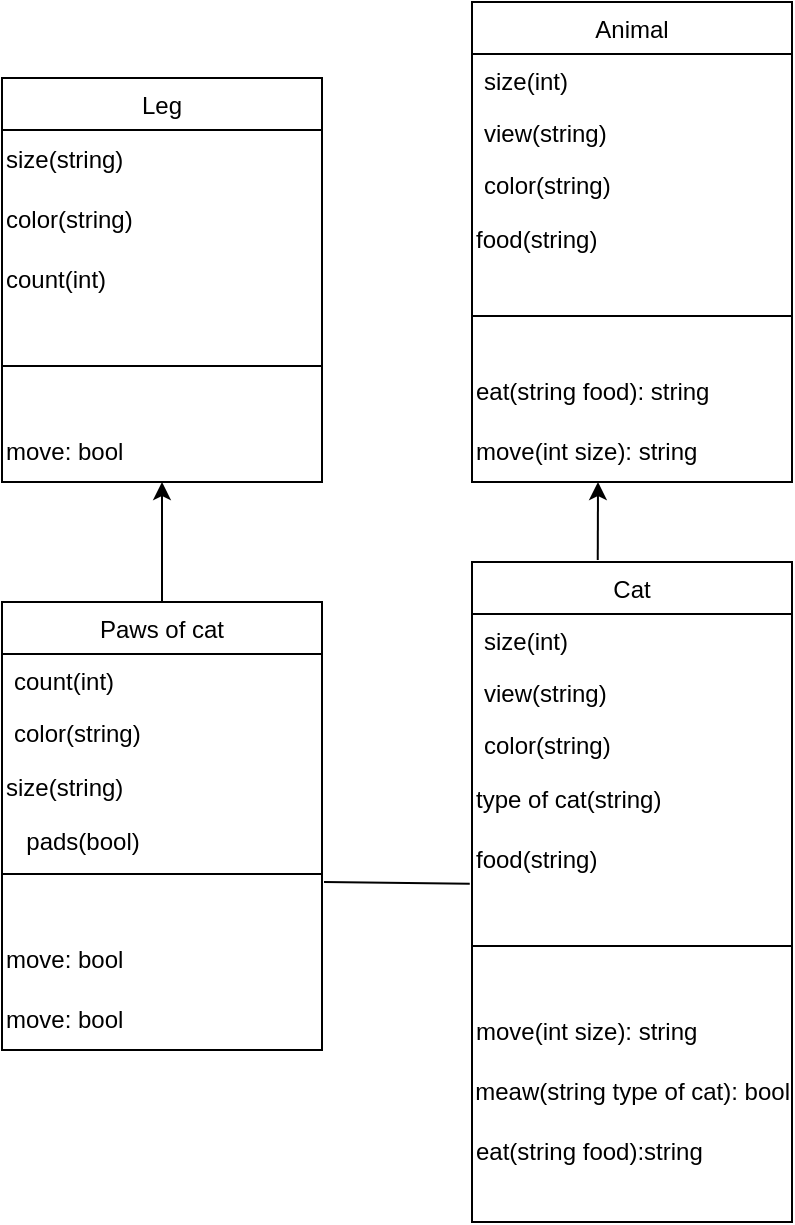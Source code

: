 <mxfile version="20.3.0" type="device"><diagram id="C5RBs43oDa-KdzZeNtuy" name="Page-1"><mxGraphModel dx="1117" dy="611" grid="1" gridSize="10" guides="1" tooltips="1" connect="1" arrows="1" fold="1" page="1" pageScale="1" pageWidth="827" pageHeight="1169" math="0" shadow="0"><root><mxCell id="WIyWlLk6GJQsqaUBKTNV-0"/><mxCell id="WIyWlLk6GJQsqaUBKTNV-1" parent="WIyWlLk6GJQsqaUBKTNV-0"/><mxCell id="zkfFHV4jXpPFQw0GAbJ--17" value="Animal" style="swimlane;fontStyle=0;align=center;verticalAlign=top;childLayout=stackLayout;horizontal=1;startSize=26;horizontalStack=0;resizeParent=1;resizeLast=0;collapsible=1;marginBottom=0;rounded=0;shadow=0;strokeWidth=1;" parent="WIyWlLk6GJQsqaUBKTNV-1" vertex="1"><mxGeometry x="505" y="110" width="160" height="240" as="geometry"><mxRectangle x="550" y="140" width="160" height="26" as="alternateBounds"/></mxGeometry></mxCell><mxCell id="zkfFHV4jXpPFQw0GAbJ--18" value="size(int)" style="text;align=left;verticalAlign=top;spacingLeft=4;spacingRight=4;overflow=hidden;rotatable=0;points=[[0,0.5],[1,0.5]];portConstraint=eastwest;" parent="zkfFHV4jXpPFQw0GAbJ--17" vertex="1"><mxGeometry y="26" width="160" height="26" as="geometry"/></mxCell><mxCell id="zkfFHV4jXpPFQw0GAbJ--19" value="view(string)" style="text;align=left;verticalAlign=top;spacingLeft=4;spacingRight=4;overflow=hidden;rotatable=0;points=[[0,0.5],[1,0.5]];portConstraint=eastwest;rounded=0;shadow=0;html=0;" parent="zkfFHV4jXpPFQw0GAbJ--17" vertex="1"><mxGeometry y="52" width="160" height="26" as="geometry"/></mxCell><mxCell id="zkfFHV4jXpPFQw0GAbJ--20" value="color(string)" style="text;align=left;verticalAlign=top;spacingLeft=4;spacingRight=4;overflow=hidden;rotatable=0;points=[[0,0.5],[1,0.5]];portConstraint=eastwest;rounded=0;shadow=0;html=0;" parent="zkfFHV4jXpPFQw0GAbJ--17" vertex="1"><mxGeometry y="78" width="160" height="26" as="geometry"/></mxCell><mxCell id="4hfklZbP4sAZ4tDu38FH-68" value="food(string)" style="text;html=1;align=left;verticalAlign=middle;resizable=0;points=[];autosize=1;strokeColor=none;fillColor=none;" vertex="1" parent="zkfFHV4jXpPFQw0GAbJ--17"><mxGeometry y="104" width="160" height="30" as="geometry"/></mxCell><mxCell id="zkfFHV4jXpPFQw0GAbJ--23" value="" style="line;html=1;strokeWidth=1;align=left;verticalAlign=middle;spacingTop=-1;spacingLeft=3;spacingRight=3;rotatable=0;labelPosition=right;points=[];portConstraint=eastwest;" parent="zkfFHV4jXpPFQw0GAbJ--17" vertex="1"><mxGeometry y="134" width="160" height="46" as="geometry"/></mxCell><mxCell id="4hfklZbP4sAZ4tDu38FH-2" value="eat(string food): string" style="text;html=1;align=left;verticalAlign=middle;resizable=0;points=[];autosize=1;strokeColor=none;fillColor=none;" vertex="1" parent="zkfFHV4jXpPFQw0GAbJ--17"><mxGeometry y="180" width="160" height="30" as="geometry"/></mxCell><mxCell id="4hfklZbP4sAZ4tDu38FH-1" value="move(int size): string" style="text;html=1;align=left;verticalAlign=middle;resizable=0;points=[];autosize=1;strokeColor=none;fillColor=none;" vertex="1" parent="zkfFHV4jXpPFQw0GAbJ--17"><mxGeometry y="210" width="160" height="30" as="geometry"/></mxCell><mxCell id="4hfklZbP4sAZ4tDu38FH-11" value="Cat" style="swimlane;fontStyle=0;align=center;verticalAlign=top;childLayout=stackLayout;horizontal=1;startSize=26;horizontalStack=0;resizeParent=1;resizeLast=0;collapsible=1;marginBottom=0;rounded=0;shadow=0;strokeWidth=1;" vertex="1" parent="WIyWlLk6GJQsqaUBKTNV-1"><mxGeometry x="505" y="390" width="160" height="330" as="geometry"><mxRectangle x="550" y="140" width="160" height="26" as="alternateBounds"/></mxGeometry></mxCell><mxCell id="4hfklZbP4sAZ4tDu38FH-12" value="size(int)" style="text;align=left;verticalAlign=top;spacingLeft=4;spacingRight=4;overflow=hidden;rotatable=0;points=[[0,0.5],[1,0.5]];portConstraint=eastwest;" vertex="1" parent="4hfklZbP4sAZ4tDu38FH-11"><mxGeometry y="26" width="160" height="26" as="geometry"/></mxCell><mxCell id="4hfklZbP4sAZ4tDu38FH-13" value="view(string)" style="text;align=left;verticalAlign=top;spacingLeft=4;spacingRight=4;overflow=hidden;rotatable=0;points=[[0,0.5],[1,0.5]];portConstraint=eastwest;rounded=0;shadow=0;html=0;" vertex="1" parent="4hfklZbP4sAZ4tDu38FH-11"><mxGeometry y="52" width="160" height="26" as="geometry"/></mxCell><mxCell id="4hfklZbP4sAZ4tDu38FH-14" value="color(string)" style="text;align=left;verticalAlign=top;spacingLeft=4;spacingRight=4;overflow=hidden;rotatable=0;points=[[0,0.5],[1,0.5]];portConstraint=eastwest;rounded=0;shadow=0;html=0;" vertex="1" parent="4hfklZbP4sAZ4tDu38FH-11"><mxGeometry y="78" width="160" height="26" as="geometry"/></mxCell><mxCell id="4hfklZbP4sAZ4tDu38FH-54" value="type of cat(string)" style="text;html=1;align=left;verticalAlign=middle;resizable=0;points=[];autosize=1;strokeColor=none;fillColor=none;" vertex="1" parent="4hfklZbP4sAZ4tDu38FH-11"><mxGeometry y="104" width="160" height="30" as="geometry"/></mxCell><mxCell id="4hfklZbP4sAZ4tDu38FH-67" value="food(string)" style="text;html=1;align=left;verticalAlign=middle;resizable=0;points=[];autosize=1;strokeColor=none;fillColor=none;" vertex="1" parent="4hfklZbP4sAZ4tDu38FH-11"><mxGeometry y="134" width="160" height="30" as="geometry"/></mxCell><mxCell id="4hfklZbP4sAZ4tDu38FH-15" value="" style="line;html=1;strokeWidth=1;align=left;verticalAlign=middle;spacingTop=-1;spacingLeft=3;spacingRight=3;rotatable=0;labelPosition=right;points=[];portConstraint=eastwest;" vertex="1" parent="4hfklZbP4sAZ4tDu38FH-11"><mxGeometry y="164" width="160" height="56" as="geometry"/></mxCell><mxCell id="4hfklZbP4sAZ4tDu38FH-27" value="move(int size): string" style="text;html=1;align=left;verticalAlign=middle;resizable=0;points=[];autosize=1;strokeColor=none;fillColor=none;" vertex="1" parent="4hfklZbP4sAZ4tDu38FH-11"><mxGeometry y="220" width="160" height="30" as="geometry"/></mxCell><mxCell id="4hfklZbP4sAZ4tDu38FH-52" value="meaw(string type of cat): bool" style="text;html=1;align=right;verticalAlign=middle;resizable=0;points=[];autosize=1;strokeColor=none;fillColor=none;" vertex="1" parent="4hfklZbP4sAZ4tDu38FH-11"><mxGeometry y="250" width="160" height="30" as="geometry"/></mxCell><mxCell id="4hfklZbP4sAZ4tDu38FH-51" value="eat(string food):string" style="text;html=1;align=left;verticalAlign=middle;resizable=0;points=[];autosize=1;strokeColor=none;fillColor=none;" vertex="1" parent="4hfklZbP4sAZ4tDu38FH-11"><mxGeometry y="280" width="160" height="30" as="geometry"/></mxCell><mxCell id="4hfklZbP4sAZ4tDu38FH-18" value="" style="endArrow=classic;html=1;rounded=0;exitX=0.393;exitY=-0.003;exitDx=0;exitDy=0;exitPerimeter=0;" edge="1" parent="WIyWlLk6GJQsqaUBKTNV-1" source="4hfklZbP4sAZ4tDu38FH-11"><mxGeometry width="50" height="50" relative="1" as="geometry"><mxPoint x="560" y="300" as="sourcePoint"/><mxPoint x="568" y="350" as="targetPoint"/></mxGeometry></mxCell><mxCell id="4hfklZbP4sAZ4tDu38FH-33" value="Paws of cat" style="swimlane;fontStyle=0;align=center;verticalAlign=top;childLayout=stackLayout;horizontal=1;startSize=26;horizontalStack=0;resizeParent=1;resizeLast=0;collapsible=1;marginBottom=0;rounded=0;shadow=0;strokeWidth=1;" vertex="1" parent="WIyWlLk6GJQsqaUBKTNV-1"><mxGeometry x="270" y="410" width="160" height="224" as="geometry"><mxRectangle x="550" y="140" width="160" height="26" as="alternateBounds"/></mxGeometry></mxCell><mxCell id="4hfklZbP4sAZ4tDu38FH-34" value="count(int)" style="text;align=left;verticalAlign=top;spacingLeft=4;spacingRight=4;overflow=hidden;rotatable=0;points=[[0,0.5],[1,0.5]];portConstraint=eastwest;" vertex="1" parent="4hfklZbP4sAZ4tDu38FH-33"><mxGeometry y="26" width="160" height="26" as="geometry"/></mxCell><mxCell id="4hfklZbP4sAZ4tDu38FH-36" value="color(string)" style="text;align=left;verticalAlign=top;spacingLeft=4;spacingRight=4;overflow=hidden;rotatable=0;points=[[0,0.5],[1,0.5]];portConstraint=eastwest;rounded=0;shadow=0;html=0;" vertex="1" parent="4hfklZbP4sAZ4tDu38FH-33"><mxGeometry y="52" width="160" height="26" as="geometry"/></mxCell><mxCell id="4hfklZbP4sAZ4tDu38FH-42" value="size(string)" style="text;html=1;align=left;verticalAlign=middle;resizable=0;points=[];autosize=1;strokeColor=none;fillColor=none;" vertex="1" parent="4hfklZbP4sAZ4tDu38FH-33"><mxGeometry y="78" width="160" height="30" as="geometry"/></mxCell><mxCell id="4hfklZbP4sAZ4tDu38FH-38" value="" style="line;html=1;strokeWidth=1;align=left;verticalAlign=middle;spacingTop=-1;spacingLeft=3;spacingRight=3;rotatable=0;labelPosition=right;points=[];portConstraint=eastwest;" vertex="1" parent="4hfklZbP4sAZ4tDu38FH-33"><mxGeometry y="108" width="160" height="56" as="geometry"/></mxCell><mxCell id="4hfklZbP4sAZ4tDu38FH-49" value="move: bool" style="text;html=1;align=left;verticalAlign=middle;resizable=0;points=[];autosize=1;strokeColor=none;fillColor=none;" vertex="1" parent="4hfklZbP4sAZ4tDu38FH-33"><mxGeometry y="164" width="160" height="30" as="geometry"/></mxCell><mxCell id="4hfklZbP4sAZ4tDu38FH-69" value="move: bool" style="text;html=1;align=left;verticalAlign=middle;resizable=0;points=[];autosize=1;strokeColor=none;fillColor=none;" vertex="1" parent="4hfklZbP4sAZ4tDu38FH-33"><mxGeometry y="194" width="160" height="30" as="geometry"/></mxCell><mxCell id="4hfklZbP4sAZ4tDu38FH-44" value="" style="endArrow=none;html=1;rounded=0;exitX=-0.007;exitY=0.897;exitDx=0;exitDy=0;exitPerimeter=0;" edge="1" parent="WIyWlLk6GJQsqaUBKTNV-1" source="4hfklZbP4sAZ4tDu38FH-67"><mxGeometry width="50" height="50" relative="1" as="geometry"><mxPoint x="510" y="610" as="sourcePoint"/><mxPoint x="431" y="550" as="targetPoint"/></mxGeometry></mxCell><mxCell id="4hfklZbP4sAZ4tDu38FH-55" value="Leg" style="swimlane;fontStyle=0;align=center;verticalAlign=top;childLayout=stackLayout;horizontal=1;startSize=26;horizontalStack=0;resizeParent=1;resizeLast=0;collapsible=1;marginBottom=0;rounded=0;shadow=0;strokeWidth=1;" vertex="1" parent="WIyWlLk6GJQsqaUBKTNV-1"><mxGeometry x="270" y="148" width="160" height="202" as="geometry"><mxRectangle x="550" y="140" width="160" height="26" as="alternateBounds"/></mxGeometry></mxCell><mxCell id="4hfklZbP4sAZ4tDu38FH-58" value="size(string)" style="text;html=1;align=left;verticalAlign=middle;resizable=0;points=[];autosize=1;strokeColor=none;fillColor=none;" vertex="1" parent="4hfklZbP4sAZ4tDu38FH-55"><mxGeometry y="26" width="160" height="30" as="geometry"/></mxCell><mxCell id="4hfklZbP4sAZ4tDu38FH-63" value="color(string)" style="text;html=1;align=left;verticalAlign=middle;resizable=0;points=[];autosize=1;strokeColor=none;fillColor=none;" vertex="1" parent="4hfklZbP4sAZ4tDu38FH-55"><mxGeometry y="56" width="160" height="30" as="geometry"/></mxCell><mxCell id="4hfklZbP4sAZ4tDu38FH-64" value="count(int)" style="text;html=1;align=left;verticalAlign=middle;resizable=0;points=[];autosize=1;strokeColor=none;fillColor=none;" vertex="1" parent="4hfklZbP4sAZ4tDu38FH-55"><mxGeometry y="86" width="160" height="30" as="geometry"/></mxCell><mxCell id="4hfklZbP4sAZ4tDu38FH-59" value="" style="line;html=1;strokeWidth=1;align=left;verticalAlign=middle;spacingTop=-1;spacingLeft=3;spacingRight=3;rotatable=0;labelPosition=right;points=[];portConstraint=eastwest;" vertex="1" parent="4hfklZbP4sAZ4tDu38FH-55"><mxGeometry y="116" width="160" height="56" as="geometry"/></mxCell><mxCell id="4hfklZbP4sAZ4tDu38FH-66" value="&lt;span style=&quot;&quot;&gt;move: bool&lt;/span&gt;" style="text;html=1;align=left;verticalAlign=middle;resizable=0;points=[];autosize=1;strokeColor=none;fillColor=none;" vertex="1" parent="4hfklZbP4sAZ4tDu38FH-55"><mxGeometry y="172" width="160" height="30" as="geometry"/></mxCell><mxCell id="4hfklZbP4sAZ4tDu38FH-61" value="" style="endArrow=classic;html=1;rounded=0;entryX=0.5;entryY=1;entryDx=0;entryDy=0;exitX=0.5;exitY=0;exitDx=0;exitDy=0;" edge="1" parent="WIyWlLk6GJQsqaUBKTNV-1" source="4hfklZbP4sAZ4tDu38FH-33" target="4hfklZbP4sAZ4tDu38FH-55"><mxGeometry width="50" height="50" relative="1" as="geometry"><mxPoint x="540" y="250" as="sourcePoint"/><mxPoint x="590" y="200" as="targetPoint"/></mxGeometry></mxCell><mxCell id="4hfklZbP4sAZ4tDu38FH-65" value="pads(bool)" style="text;html=1;align=center;verticalAlign=middle;resizable=0;points=[];autosize=1;strokeColor=none;fillColor=none;" vertex="1" parent="WIyWlLk6GJQsqaUBKTNV-1"><mxGeometry x="270" y="515" width="80" height="30" as="geometry"/></mxCell></root></mxGraphModel></diagram></mxfile>